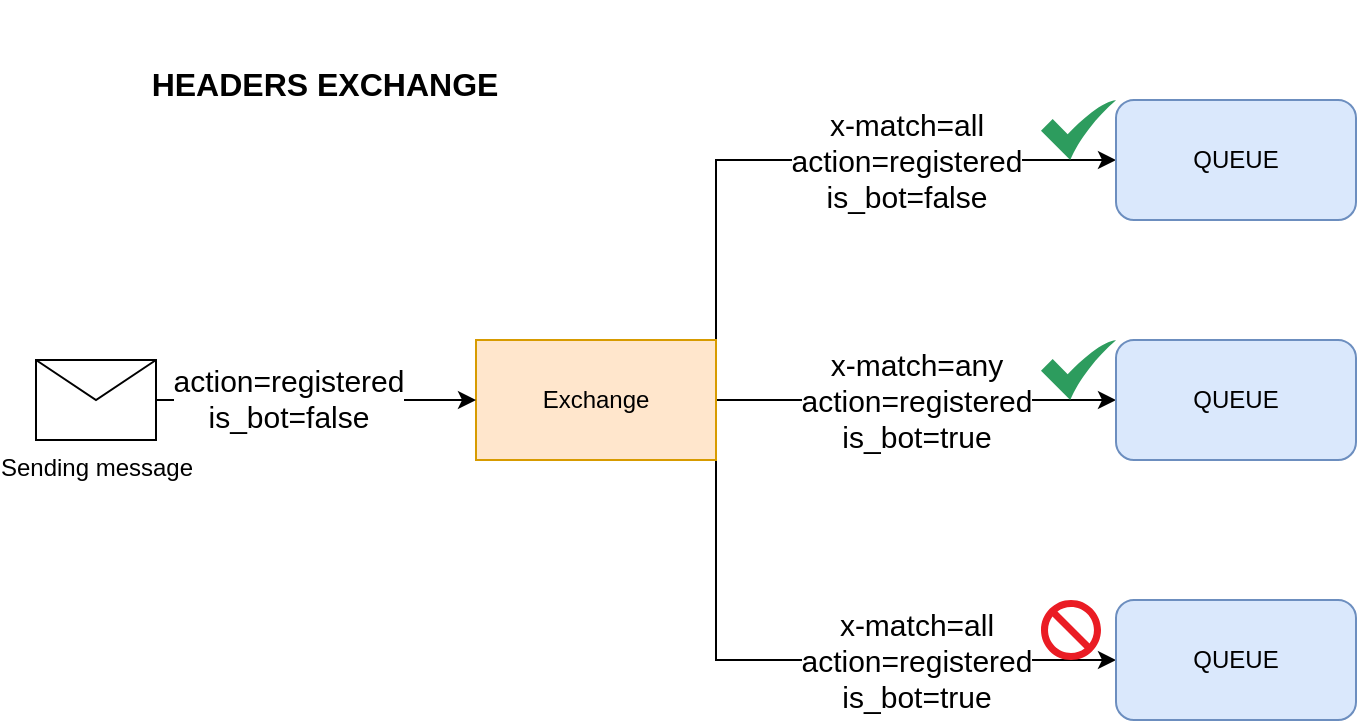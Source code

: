 <mxfile version="24.7.7">
  <diagram name="Página-1" id="YxG6aqFPAaeFV0GtLodd">
    <mxGraphModel dx="1434" dy="752" grid="1" gridSize="10" guides="1" tooltips="1" connect="1" arrows="1" fold="1" page="1" pageScale="1" pageWidth="827" pageHeight="1169" math="0" shadow="0">
      <root>
        <mxCell id="0" />
        <mxCell id="1" parent="0" />
        <mxCell id="b8rluCNeTwZe7lozpSry-134" style="edgeStyle=orthogonalEdgeStyle;rounded=0;orthogonalLoop=1;jettySize=auto;html=1;exitX=1;exitY=0;exitDx=0;exitDy=0;entryX=0;entryY=0.5;entryDx=0;entryDy=0;" edge="1" parent="1" source="b8rluCNeTwZe7lozpSry-130" target="b8rluCNeTwZe7lozpSry-131">
          <mxGeometry relative="1" as="geometry" />
        </mxCell>
        <mxCell id="b8rluCNeTwZe7lozpSry-137" value="x-match=all&lt;div&gt;action=registered&lt;/div&gt;&lt;div&gt;is_bot=false&lt;/div&gt;" style="edgeLabel;html=1;align=center;verticalAlign=middle;resizable=0;points=[];fontSize=15;" vertex="1" connectable="0" parent="b8rluCNeTwZe7lozpSry-134">
          <mxGeometry x="0.1" relative="1" as="geometry">
            <mxPoint x="25" as="offset" />
          </mxGeometry>
        </mxCell>
        <mxCell id="b8rluCNeTwZe7lozpSry-135" style="edgeStyle=orthogonalEdgeStyle;rounded=0;orthogonalLoop=1;jettySize=auto;html=1;exitX=1;exitY=0.5;exitDx=0;exitDy=0;entryX=0;entryY=0.5;entryDx=0;entryDy=0;" edge="1" parent="1" source="b8rluCNeTwZe7lozpSry-130" target="b8rluCNeTwZe7lozpSry-132">
          <mxGeometry relative="1" as="geometry" />
        </mxCell>
        <mxCell id="b8rluCNeTwZe7lozpSry-138" value="&lt;span style=&quot;font-size: 15px;&quot;&gt;x-match=any&lt;/span&gt;&lt;div style=&quot;font-size: 15px;&quot;&gt;action=registered&lt;/div&gt;&lt;div style=&quot;font-size: 15px;&quot;&gt;is_bot=true&lt;/div&gt;" style="edgeLabel;html=1;align=center;verticalAlign=middle;resizable=0;points=[];" vertex="1" connectable="0" parent="b8rluCNeTwZe7lozpSry-135">
          <mxGeometry x="-0.33" y="-1" relative="1" as="geometry">
            <mxPoint x="33" y="-1" as="offset" />
          </mxGeometry>
        </mxCell>
        <mxCell id="b8rluCNeTwZe7lozpSry-136" style="edgeStyle=orthogonalEdgeStyle;rounded=0;orthogonalLoop=1;jettySize=auto;html=1;exitX=1;exitY=1;exitDx=0;exitDy=0;entryX=0;entryY=0.5;entryDx=0;entryDy=0;" edge="1" parent="1" source="b8rluCNeTwZe7lozpSry-130" target="b8rluCNeTwZe7lozpSry-133">
          <mxGeometry relative="1" as="geometry">
            <Array as="points">
              <mxPoint x="370" y="530" />
            </Array>
          </mxGeometry>
        </mxCell>
        <mxCell id="b8rluCNeTwZe7lozpSry-139" value="&lt;span style=&quot;font-size: 15px;&quot;&gt;x-match=all&lt;/span&gt;&lt;div style=&quot;font-size: 15px;&quot;&gt;action=registered&lt;/div&gt;&lt;div style=&quot;font-size: 15px;&quot;&gt;is_bot=true&lt;/div&gt;" style="edgeLabel;html=1;align=center;verticalAlign=middle;resizable=0;points=[];" vertex="1" connectable="0" parent="b8rluCNeTwZe7lozpSry-136">
          <mxGeometry x="0.127" y="-2" relative="1" as="geometry">
            <mxPoint x="31" y="-2" as="offset" />
          </mxGeometry>
        </mxCell>
        <mxCell id="b8rluCNeTwZe7lozpSry-130" value="Exchange" style="rounded=0;whiteSpace=wrap;html=1;fillColor=#ffe6cc;strokeColor=#d79b00;" vertex="1" parent="1">
          <mxGeometry x="250" y="370" width="120" height="60" as="geometry" />
        </mxCell>
        <mxCell id="b8rluCNeTwZe7lozpSry-131" value="QUEUE" style="rounded=1;whiteSpace=wrap;html=1;fillColor=#dae8fc;strokeColor=#6c8ebf;" vertex="1" parent="1">
          <mxGeometry x="570" y="250" width="120" height="60" as="geometry" />
        </mxCell>
        <mxCell id="b8rluCNeTwZe7lozpSry-132" value="QUEUE" style="rounded=1;whiteSpace=wrap;html=1;fillColor=#dae8fc;strokeColor=#6c8ebf;" vertex="1" parent="1">
          <mxGeometry x="570" y="370" width="120" height="60" as="geometry" />
        </mxCell>
        <mxCell id="b8rluCNeTwZe7lozpSry-133" value="QUEUE" style="rounded=1;whiteSpace=wrap;html=1;fillColor=#dae8fc;strokeColor=#6c8ebf;" vertex="1" parent="1">
          <mxGeometry x="570" y="500" width="120" height="60" as="geometry" />
        </mxCell>
        <mxCell id="b8rluCNeTwZe7lozpSry-141" value="" style="sketch=0;html=1;aspect=fixed;strokeColor=none;shadow=0;align=center;fillColor=#2D9C5E;verticalAlign=top;labelPosition=center;verticalLabelPosition=bottom;shape=mxgraph.gcp2.check" vertex="1" parent="1">
          <mxGeometry x="532.5" y="250" width="37.5" height="30" as="geometry" />
        </mxCell>
        <mxCell id="b8rluCNeTwZe7lozpSry-144" value="" style="sketch=0;html=1;aspect=fixed;strokeColor=none;shadow=0;align=center;fillColor=#2D9C5E;verticalAlign=top;labelPosition=center;verticalLabelPosition=bottom;shape=mxgraph.gcp2.check" vertex="1" parent="1">
          <mxGeometry x="532.5" y="370" width="37.5" height="30" as="geometry" />
        </mxCell>
        <mxCell id="b8rluCNeTwZe7lozpSry-146" value="" style="sketch=0;aspect=fixed;pointerEvents=1;shadow=0;dashed=0;html=1;strokeColor=none;labelPosition=center;verticalLabelPosition=bottom;verticalAlign=top;align=center;shape=mxgraph.mscae.enterprise.not_allowed;fillColor=#EA1C24;" vertex="1" parent="1">
          <mxGeometry x="532.5" y="500" width="30" height="30" as="geometry" />
        </mxCell>
        <mxCell id="b8rluCNeTwZe7lozpSry-148" value="" style="edgeStyle=orthogonalEdgeStyle;rounded=0;orthogonalLoop=1;jettySize=auto;html=1;" edge="1" parent="1" source="b8rluCNeTwZe7lozpSry-147" target="b8rluCNeTwZe7lozpSry-130">
          <mxGeometry relative="1" as="geometry" />
        </mxCell>
        <mxCell id="b8rluCNeTwZe7lozpSry-158" value="&lt;div style=&quot;font-size: 15px;&quot;&gt;action=registered&lt;/div&gt;&lt;div style=&quot;font-size: 15px;&quot;&gt;is_bot=false&lt;/div&gt;" style="edgeLabel;html=1;align=center;verticalAlign=middle;resizable=0;points=[];" vertex="1" connectable="0" parent="b8rluCNeTwZe7lozpSry-148">
          <mxGeometry x="-0.175" y="1" relative="1" as="geometry">
            <mxPoint as="offset" />
          </mxGeometry>
        </mxCell>
        <mxCell id="b8rluCNeTwZe7lozpSry-147" value="Sending message" style="shape=message;html=1;html=1;outlineConnect=0;labelPosition=center;verticalLabelPosition=bottom;align=center;verticalAlign=top;" vertex="1" parent="1">
          <mxGeometry x="30" y="380" width="60" height="40" as="geometry" />
        </mxCell>
        <mxCell id="b8rluCNeTwZe7lozpSry-156" value="" style="group" vertex="1" connectable="0" parent="1">
          <mxGeometry x="20" y="200" width="229" height="57.12" as="geometry" />
        </mxCell>
        <mxCell id="b8rluCNeTwZe7lozpSry-154" value="" style="shape=image;verticalLabelPosition=bottom;labelBackgroundColor=default;verticalAlign=top;aspect=fixed;imageAspect=0;image=https://static-00.iconduck.com/assets.00/rabbitmq-icon-484x512-s9lfaapn.png;" vertex="1" parent="b8rluCNeTwZe7lozpSry-156">
          <mxGeometry width="54" height="57.12" as="geometry" />
        </mxCell>
        <mxCell id="b8rluCNeTwZe7lozpSry-155" value="HEADERS EXCHANGE" style="text;html=1;align=center;verticalAlign=middle;resizable=0;points=[];autosize=1;strokeColor=none;fillColor=none;fontStyle=1;fontSize=16;" vertex="1" parent="b8rluCNeTwZe7lozpSry-156">
          <mxGeometry x="54" y="27.12" width="200" height="30" as="geometry" />
        </mxCell>
      </root>
    </mxGraphModel>
  </diagram>
</mxfile>
